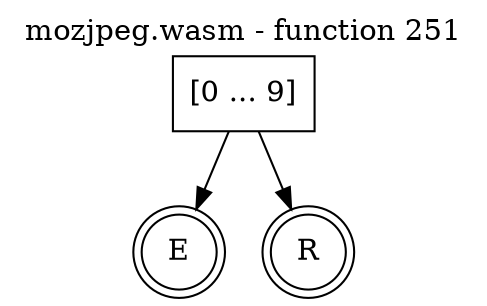 digraph finite_state_machine {
    label = "mozjpeg.wasm - function 251"
    labelloc =  t
    labelfontsize = 16
    labelfontcolor = black
    labelfontname = "Helvetica"
    node [shape = doublecircle]; E R ;
    node [shape = box];
    node [shape=box, color=black, style=solid] 0[label="[0 ... 9]"]
    0 -> E;
    0 -> R;
}
